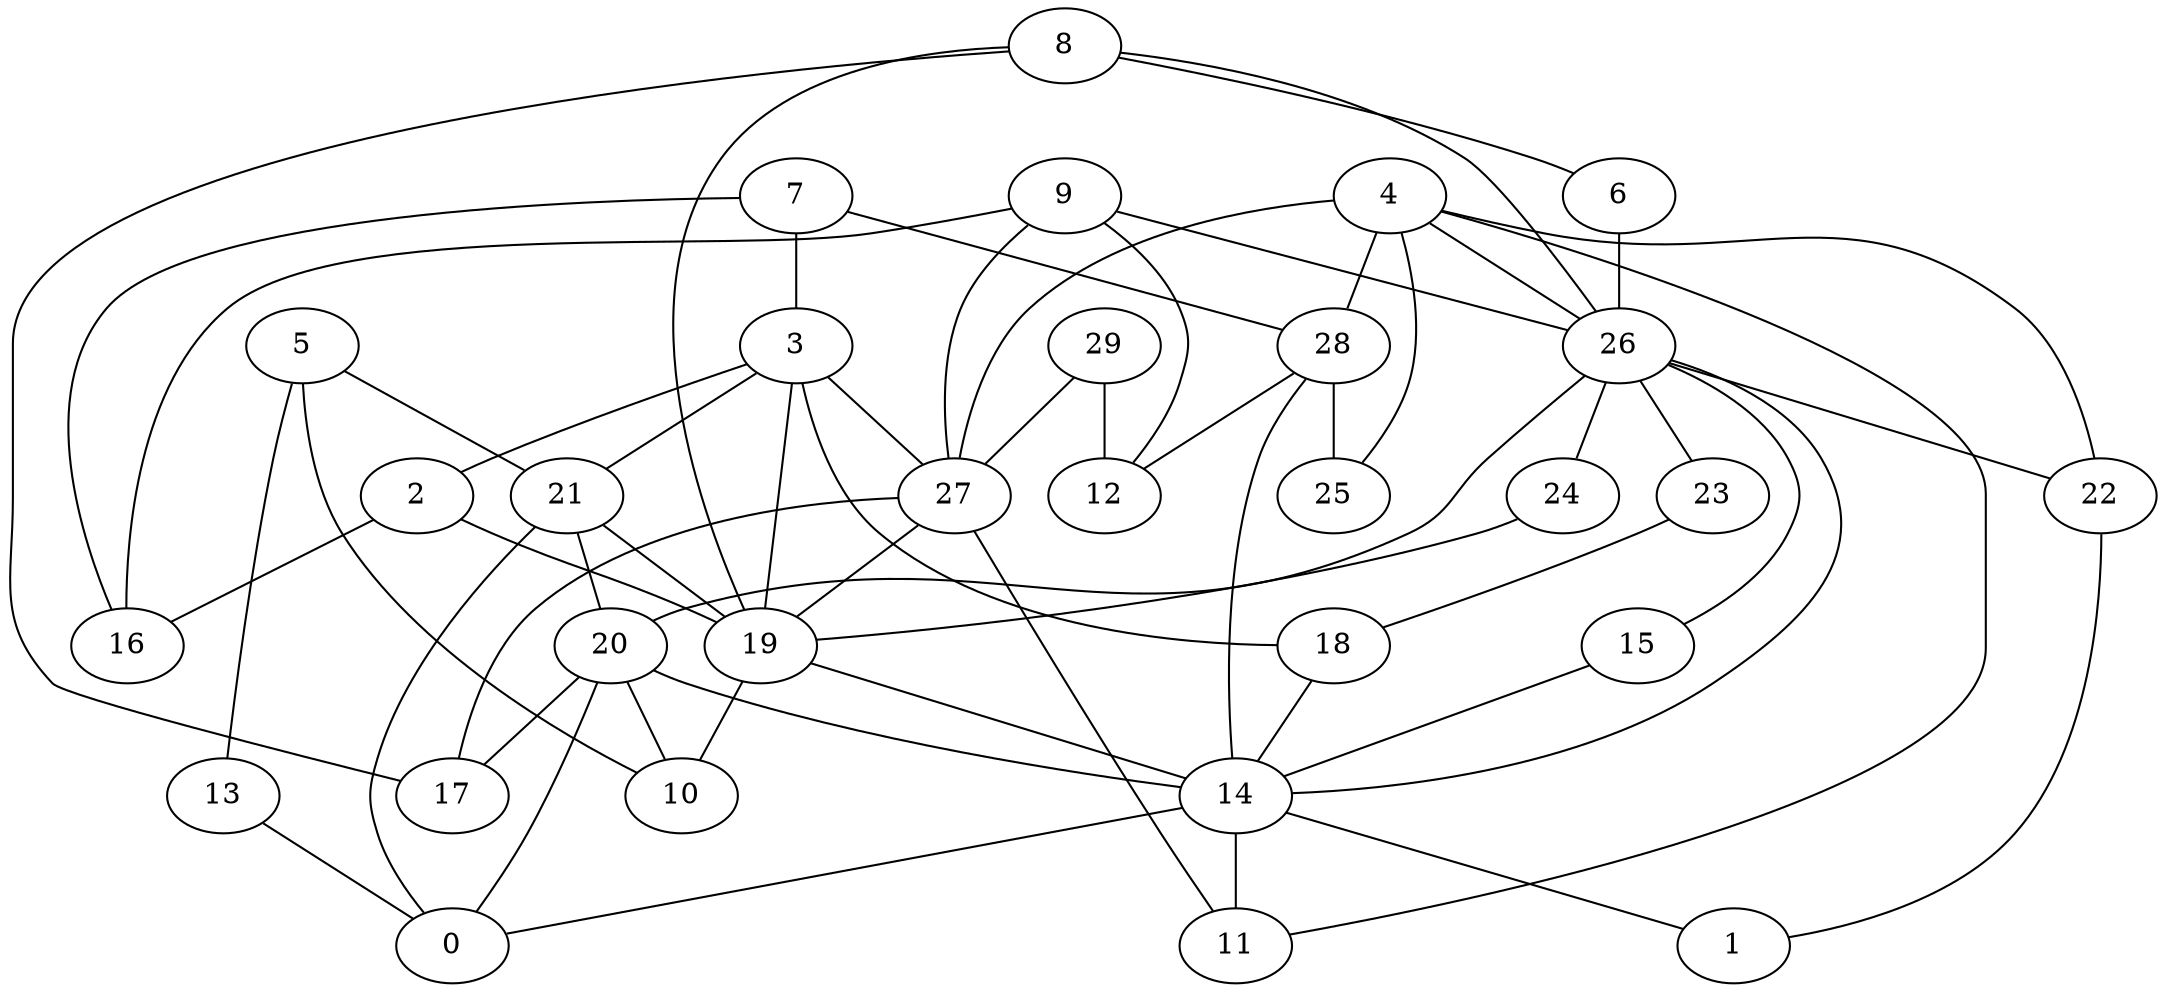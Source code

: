 digraph GG_graph {

subgraph G_graph {
edge [color = black]
"5" -> "13" [dir = none]
"5" -> "21" [dir = none]
"5" -> "10" [dir = none]
"14" -> "0" [dir = none]
"14" -> "1" [dir = none]
"14" -> "11" [dir = none]
"26" -> "24" [dir = none]
"26" -> "20" [dir = none]
"26" -> "14" [dir = none]
"26" -> "15" [dir = none]
"26" -> "22" [dir = none]
"26" -> "23" [dir = none]
"9" -> "16" [dir = none]
"9" -> "27" [dir = none]
"9" -> "26" [dir = none]
"9" -> "12" [dir = none]
"22" -> "1" [dir = none]
"28" -> "12" [dir = none]
"28" -> "14" [dir = none]
"28" -> "25" [dir = none]
"19" -> "14" [dir = none]
"19" -> "10" [dir = none]
"6" -> "26" [dir = none]
"3" -> "21" [dir = none]
"3" -> "18" [dir = none]
"3" -> "27" [dir = none]
"3" -> "2" [dir = none]
"3" -> "19" [dir = none]
"8" -> "6" [dir = none]
"8" -> "26" [dir = none]
"8" -> "19" [dir = none]
"4" -> "22" [dir = none]
"4" -> "25" [dir = none]
"4" -> "11" [dir = none]
"4" -> "26" [dir = none]
"4" -> "27" [dir = none]
"4" -> "28" [dir = none]
"29" -> "27" [dir = none]
"29" -> "12" [dir = none]
"13" -> "0" [dir = none]
"15" -> "14" [dir = none]
"18" -> "14" [dir = none]
"27" -> "19" [dir = none]
"27" -> "17" [dir = none]
"27" -> "11" [dir = none]
"7" -> "28" [dir = none]
"7" -> "3" [dir = none]
"7" -> "16" [dir = none]
"20" -> "14" [dir = none]
"20" -> "17" [dir = none]
"20" -> "10" [dir = none]
"20" -> "0" [dir = none]
"2" -> "19" [dir = none]
"2" -> "16" [dir = none]
"21" -> "0" [dir = none]
"21" -> "19" [dir = none]
"23" -> "18" [dir = none]
"24" -> "19" [dir = none]
"21" -> "20" [dir = none]
"8" -> "17" [dir = none]
}

}
